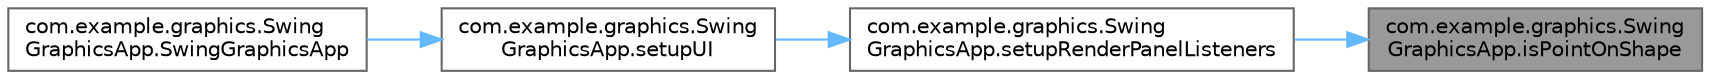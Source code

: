 digraph "com.example.graphics.SwingGraphicsApp.isPointOnShape"
{
 // LATEX_PDF_SIZE
  bgcolor="transparent";
  edge [fontname=Helvetica,fontsize=10,labelfontname=Helvetica,labelfontsize=10];
  node [fontname=Helvetica,fontsize=10,shape=box,height=0.2,width=0.4];
  rankdir="RL";
  Node1 [id="Node000001",label="com.example.graphics.Swing\lGraphicsApp.isPointOnShape",height=0.2,width=0.4,color="gray40", fillcolor="grey60", style="filled", fontcolor="black",tooltip=" "];
  Node1 -> Node2 [id="edge1_Node000001_Node000002",dir="back",color="steelblue1",style="solid",tooltip=" "];
  Node2 [id="Node000002",label="com.example.graphics.Swing\lGraphicsApp.setupRenderPanelListeners",height=0.2,width=0.4,color="grey40", fillcolor="white", style="filled",URL="$classcom_1_1example_1_1graphics_1_1SwingGraphicsApp.html#a0fdd57b5be212547139e10db53e5260e",tooltip=" "];
  Node2 -> Node3 [id="edge2_Node000002_Node000003",dir="back",color="steelblue1",style="solid",tooltip=" "];
  Node3 [id="Node000003",label="com.example.graphics.Swing\lGraphicsApp.setupUI",height=0.2,width=0.4,color="grey40", fillcolor="white", style="filled",URL="$classcom_1_1example_1_1graphics_1_1SwingGraphicsApp.html#ae8019d68e884d3a0c6f979f93a207c55",tooltip=" "];
  Node3 -> Node4 [id="edge3_Node000003_Node000004",dir="back",color="steelblue1",style="solid",tooltip=" "];
  Node4 [id="Node000004",label="com.example.graphics.Swing\lGraphicsApp.SwingGraphicsApp",height=0.2,width=0.4,color="grey40", fillcolor="white", style="filled",URL="$classcom_1_1example_1_1graphics_1_1SwingGraphicsApp.html#a2bbfba9c605640127400aa7f8e982b35",tooltip=" "];
}
